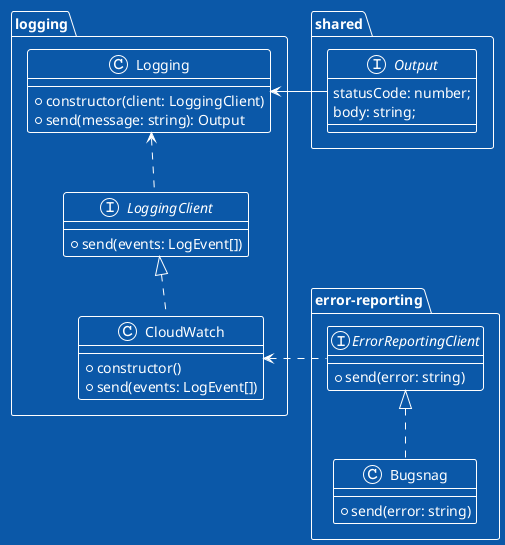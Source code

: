 @startuml
!theme amiga

package shared {
    interface Output {
        statusCode: number;
        body: string;
    }
}

package logging {
    class Logging {
        + constructor(client: LoggingClient)
        + send(message: string): Output
    }
    interface LoggingClient {
        + send(events: LogEvent[])
    }
    class CloudWatch implements LoggingClient {
        + constructor()
        + send(events: LogEvent[])
    }
    Logging <.. LoggingClient
    Logging <- Output
}

package error-reporting {
    interface ErrorReportingClient {
        + send(error: string)
    }
    class Bugsnag implements ErrorReportingClient {
        + send(error: string)
    }
}

CloudWatch <. ErrorReportingClient
@enduml